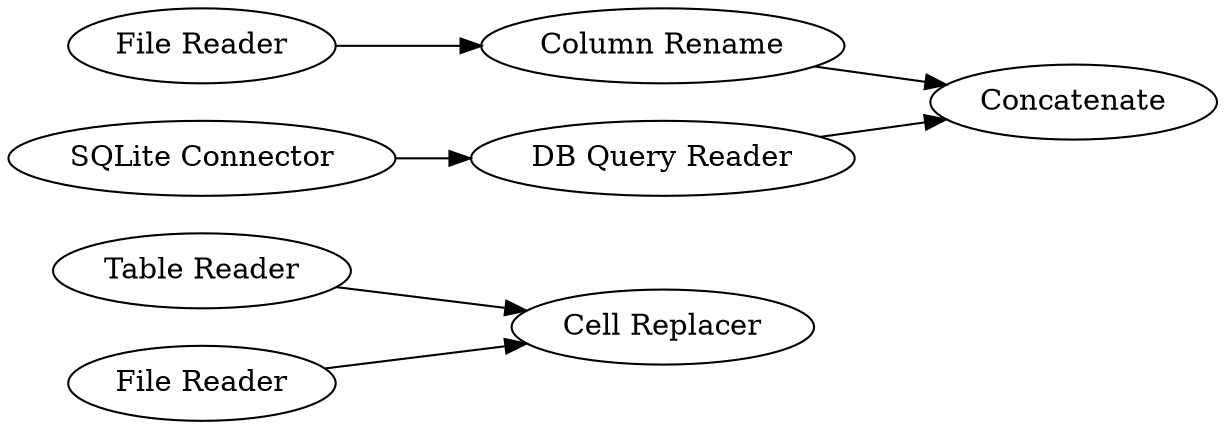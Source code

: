 digraph {
	"8381703018132115228_6" [label="Table Reader"]
	"8381703018132115228_4" [label="DB Query Reader"]
	"8381703018132115228_2" [label="Column Rename"]
	"8381703018132115228_7" [label="File Reader"]
	"8381703018132115228_5" [label=Concatenate]
	"8381703018132115228_3" [label="SQLite Connector"]
	"8381703018132115228_1" [label="File Reader"]
	"8381703018132115228_10" [label="Cell Replacer"]
	"8381703018132115228_7" -> "8381703018132115228_10"
	"8381703018132115228_4" -> "8381703018132115228_5"
	"8381703018132115228_6" -> "8381703018132115228_10"
	"8381703018132115228_3" -> "8381703018132115228_4"
	"8381703018132115228_2" -> "8381703018132115228_5"
	"8381703018132115228_1" -> "8381703018132115228_2"
	rankdir=LR
}
